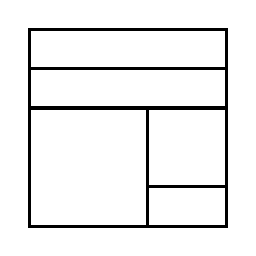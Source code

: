 \begin{tikzpicture}[very thick, scale=.5]
    \draw (0,4) rectangle (5,5);
    \draw (0,3) rectangle (5,4);
    \draw (0,0) rectangle (3,3);
    \draw (3,1) rectangle (5,3);
    \draw (3,0) rectangle (5,1);
\end{tikzpicture}
